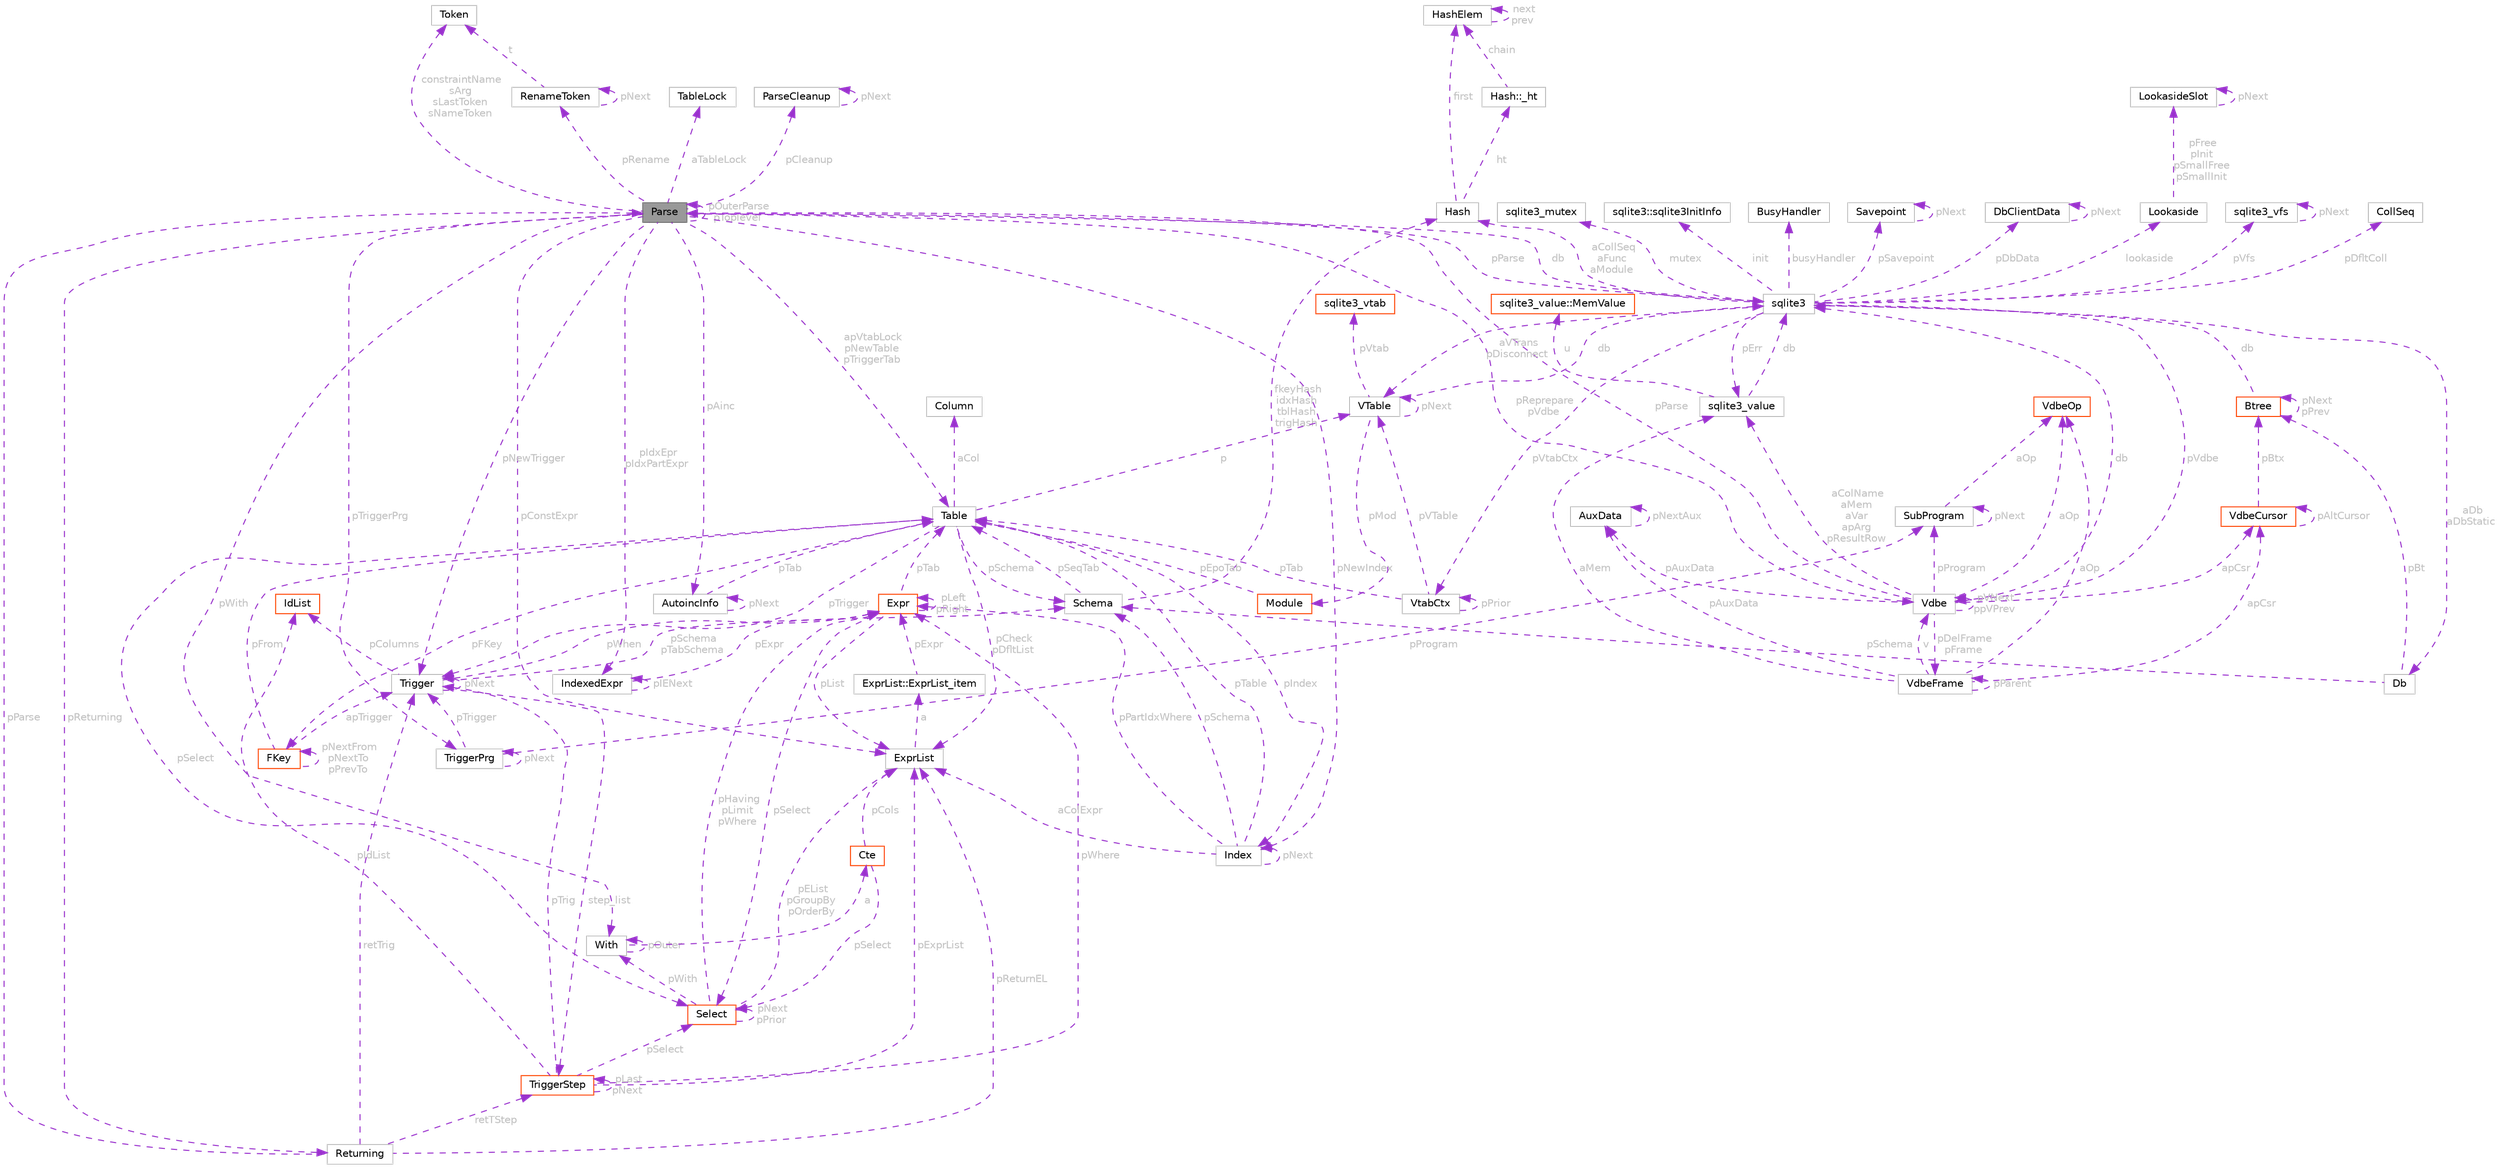 digraph "Parse"
{
 // LATEX_PDF_SIZE
  bgcolor="transparent";
  edge [fontname=Helvetica,fontsize=10,labelfontname=Helvetica,labelfontsize=10];
  node [fontname=Helvetica,fontsize=10,shape=box,height=0.2,width=0.4];
  Node1 [id="Node000001",label="Parse",height=0.2,width=0.4,color="gray40", fillcolor="grey60", style="filled", fontcolor="black",tooltip=" "];
  Node2 -> Node1 [id="edge1_Node000001_Node000002",dir="back",color="darkorchid3",style="dashed",tooltip=" ",label=" db",fontcolor="grey" ];
  Node2 [id="Node000002",label="sqlite3",height=0.2,width=0.4,color="grey75", fillcolor="white", style="filled",URL="$structsqlite3.html",tooltip=" "];
  Node3 -> Node2 [id="edge2_Node000002_Node000003",dir="back",color="darkorchid3",style="dashed",tooltip=" ",label=" pVfs",fontcolor="grey" ];
  Node3 [id="Node000003",label="sqlite3_vfs",height=0.2,width=0.4,color="grey75", fillcolor="white", style="filled",URL="$structsqlite3__vfs.html",tooltip=" "];
  Node3 -> Node3 [id="edge3_Node000003_Node000003",dir="back",color="darkorchid3",style="dashed",tooltip=" ",label=" pNext",fontcolor="grey" ];
  Node4 -> Node2 [id="edge4_Node000002_Node000004",dir="back",color="darkorchid3",style="dashed",tooltip=" ",label=" pVdbe",fontcolor="grey" ];
  Node4 [id="Node000004",label="Vdbe",height=0.2,width=0.4,color="grey75", fillcolor="white", style="filled",URL="$structVdbe.html",tooltip=" "];
  Node2 -> Node4 [id="edge5_Node000004_Node000002",dir="back",color="darkorchid3",style="dashed",tooltip=" ",label=" db",fontcolor="grey" ];
  Node4 -> Node4 [id="edge6_Node000004_Node000004",dir="back",color="darkorchid3",style="dashed",tooltip=" ",label=" pVNext\nppVPrev",fontcolor="grey" ];
  Node1 -> Node4 [id="edge7_Node000004_Node000001",dir="back",color="darkorchid3",style="dashed",tooltip=" ",label=" pParse",fontcolor="grey" ];
  Node5 -> Node4 [id="edge8_Node000004_Node000005",dir="back",color="darkorchid3",style="dashed",tooltip=" ",label=" aColName\naMem\naVar\napArg\npResultRow",fontcolor="grey" ];
  Node5 [id="Node000005",label="sqlite3_value",height=0.2,width=0.4,color="grey75", fillcolor="white", style="filled",URL="$structsqlite3__value.html",tooltip=" "];
  Node6 -> Node5 [id="edge9_Node000005_Node000006",dir="back",color="darkorchid3",style="dashed",tooltip=" ",label=" u",fontcolor="grey" ];
  Node6 [id="Node000006",label="sqlite3_value::MemValue",height=0.2,width=0.4,color="orangered", fillcolor="white", style="filled",URL="$unionsqlite3__value_1_1MemValue.html",tooltip=" "];
  Node2 -> Node5 [id="edge10_Node000005_Node000002",dir="back",color="darkorchid3",style="dashed",tooltip=" ",label=" db",fontcolor="grey" ];
  Node9 -> Node4 [id="edge11_Node000004_Node000009",dir="back",color="darkorchid3",style="dashed",tooltip=" ",label=" apCsr",fontcolor="grey" ];
  Node9 [id="Node000009",label="VdbeCursor",height=0.2,width=0.4,color="orangered", fillcolor="white", style="filled",URL="$structVdbeCursor.html",tooltip=" "];
  Node10 -> Node9 [id="edge12_Node000009_Node000010",dir="back",color="darkorchid3",style="dashed",tooltip=" ",label=" pBtx",fontcolor="grey" ];
  Node10 [id="Node000010",label="Btree",height=0.2,width=0.4,color="orangered", fillcolor="white", style="filled",URL="$structBtree.html",tooltip=" "];
  Node2 -> Node10 [id="edge13_Node000010_Node000002",dir="back",color="darkorchid3",style="dashed",tooltip=" ",label=" db",fontcolor="grey" ];
  Node10 -> Node10 [id="edge14_Node000010_Node000010",dir="back",color="darkorchid3",style="dashed",tooltip=" ",label=" pNext\npPrev",fontcolor="grey" ];
  Node9 -> Node9 [id="edge15_Node000009_Node000009",dir="back",color="darkorchid3",style="dashed",tooltip=" ",label=" pAltCursor",fontcolor="grey" ];
  Node44 -> Node4 [id="edge16_Node000004_Node000044",dir="back",color="darkorchid3",style="dashed",tooltip=" ",label=" aOp",fontcolor="grey" ];
  Node44 [id="Node000044",label="VdbeOp",height=0.2,width=0.4,color="orangered", fillcolor="white", style="filled",URL="$structVdbeOp.html",tooltip=" "];
  Node79 -> Node4 [id="edge17_Node000004_Node000079",dir="back",color="darkorchid3",style="dashed",tooltip=" ",label=" pDelFrame\npFrame",fontcolor="grey" ];
  Node79 [id="Node000079",label="VdbeFrame",height=0.2,width=0.4,color="grey75", fillcolor="white", style="filled",URL="$structVdbeFrame.html",tooltip=" "];
  Node4 -> Node79 [id="edge18_Node000079_Node000004",dir="back",color="darkorchid3",style="dashed",tooltip=" ",label=" v",fontcolor="grey" ];
  Node79 -> Node79 [id="edge19_Node000079_Node000079",dir="back",color="darkorchid3",style="dashed",tooltip=" ",label=" pParent",fontcolor="grey" ];
  Node44 -> Node79 [id="edge20_Node000079_Node000044",dir="back",color="darkorchid3",style="dashed",tooltip=" ",label=" aOp",fontcolor="grey" ];
  Node5 -> Node79 [id="edge21_Node000079_Node000005",dir="back",color="darkorchid3",style="dashed",tooltip=" ",label=" aMem",fontcolor="grey" ];
  Node9 -> Node79 [id="edge22_Node000079_Node000009",dir="back",color="darkorchid3",style="dashed",tooltip=" ",label=" apCsr",fontcolor="grey" ];
  Node80 -> Node79 [id="edge23_Node000079_Node000080",dir="back",color="darkorchid3",style="dashed",tooltip=" ",label=" pAuxData",fontcolor="grey" ];
  Node80 [id="Node000080",label="AuxData",height=0.2,width=0.4,color="grey75", fillcolor="white", style="filled",URL="$structAuxData.html",tooltip=" "];
  Node80 -> Node80 [id="edge24_Node000080_Node000080",dir="back",color="darkorchid3",style="dashed",tooltip=" ",label=" pNextAux",fontcolor="grey" ];
  Node77 -> Node4 [id="edge25_Node000004_Node000077",dir="back",color="darkorchid3",style="dashed",tooltip=" ",label=" pProgram",fontcolor="grey" ];
  Node77 [id="Node000077",label="SubProgram",height=0.2,width=0.4,color="grey75", fillcolor="white", style="filled",URL="$structSubProgram.html",tooltip=" "];
  Node44 -> Node77 [id="edge26_Node000077_Node000044",dir="back",color="darkorchid3",style="dashed",tooltip=" ",label=" aOp",fontcolor="grey" ];
  Node77 -> Node77 [id="edge27_Node000077_Node000077",dir="back",color="darkorchid3",style="dashed",tooltip=" ",label=" pNext",fontcolor="grey" ];
  Node80 -> Node4 [id="edge28_Node000004_Node000080",dir="back",color="darkorchid3",style="dashed",tooltip=" ",label=" pAuxData",fontcolor="grey" ];
  Node26 -> Node2 [id="edge29_Node000002_Node000026",dir="back",color="darkorchid3",style="dashed",tooltip=" ",label=" pDfltColl",fontcolor="grey" ];
  Node26 [id="Node000026",label="CollSeq",height=0.2,width=0.4,color="grey75", fillcolor="white", style="filled",URL="$structCollSeq.html",tooltip=" "];
  Node28 -> Node2 [id="edge30_Node000002_Node000028",dir="back",color="darkorchid3",style="dashed",tooltip=" ",label=" mutex",fontcolor="grey" ];
  Node28 [id="Node000028",label="sqlite3_mutex",height=0.2,width=0.4,color="grey75", fillcolor="white", style="filled",URL="$structsqlite3__mutex.html",tooltip=" "];
  Node81 -> Node2 [id="edge31_Node000002_Node000081",dir="back",color="darkorchid3",style="dashed",tooltip=" ",label=" aDb\naDbStatic",fontcolor="grey" ];
  Node81 [id="Node000081",label="Db",height=0.2,width=0.4,color="grey75", fillcolor="white", style="filled",URL="$structDb.html",tooltip=" "];
  Node10 -> Node81 [id="edge32_Node000081_Node000010",dir="back",color="darkorchid3",style="dashed",tooltip=" ",label=" pBt",fontcolor="grey" ];
  Node52 -> Node81 [id="edge33_Node000081_Node000052",dir="back",color="darkorchid3",style="dashed",tooltip=" ",label=" pSchema",fontcolor="grey" ];
  Node52 [id="Node000052",label="Schema",height=0.2,width=0.4,color="grey75", fillcolor="white", style="filled",URL="$structSchema.html",tooltip=" "];
  Node53 -> Node52 [id="edge34_Node000052_Node000053",dir="back",color="darkorchid3",style="dashed",tooltip=" ",label=" fkeyHash\nidxHash\ntblHash\ntrigHash",fontcolor="grey" ];
  Node53 [id="Node000053",label="Hash",height=0.2,width=0.4,color="grey75", fillcolor="white", style="filled",URL="$structHash.html",tooltip=" "];
  Node54 -> Node53 [id="edge35_Node000053_Node000054",dir="back",color="darkorchid3",style="dashed",tooltip=" ",label=" first",fontcolor="grey" ];
  Node54 [id="Node000054",label="HashElem",height=0.2,width=0.4,color="grey75", fillcolor="white", style="filled",URL="$structHashElem.html",tooltip=" "];
  Node54 -> Node54 [id="edge36_Node000054_Node000054",dir="back",color="darkorchid3",style="dashed",tooltip=" ",label=" next\nprev",fontcolor="grey" ];
  Node55 -> Node53 [id="edge37_Node000053_Node000055",dir="back",color="darkorchid3",style="dashed",tooltip=" ",label=" ht",fontcolor="grey" ];
  Node55 [id="Node000055",label="Hash::_ht",height=0.2,width=0.4,color="grey75", fillcolor="white", style="filled",URL="$structHash_1_1__ht.html",tooltip=" "];
  Node54 -> Node55 [id="edge38_Node000055_Node000054",dir="back",color="darkorchid3",style="dashed",tooltip=" ",label=" chain",fontcolor="grey" ];
  Node49 -> Node52 [id="edge39_Node000052_Node000049",dir="back",color="darkorchid3",style="dashed",tooltip=" ",label=" pSeqTab",fontcolor="grey" ];
  Node49 [id="Node000049",label="Table",height=0.2,width=0.4,color="grey75", fillcolor="white", style="filled",URL="$structTable.html",tooltip=" "];
  Node50 -> Node49 [id="edge40_Node000049_Node000050",dir="back",color="darkorchid3",style="dashed",tooltip=" ",label=" aCol",fontcolor="grey" ];
  Node50 [id="Node000050",label="Column",height=0.2,width=0.4,color="grey75", fillcolor="white", style="filled",URL="$structColumn.html",tooltip=" "];
  Node51 -> Node49 [id="edge41_Node000049_Node000051",dir="back",color="darkorchid3",style="dashed",tooltip=" ",label=" pIndex",fontcolor="grey" ];
  Node51 [id="Node000051",label="Index",height=0.2,width=0.4,color="grey75", fillcolor="white", style="filled",URL="$structIndex.html",tooltip=" "];
  Node49 -> Node51 [id="edge42_Node000051_Node000049",dir="back",color="darkorchid3",style="dashed",tooltip=" ",label=" pTable",fontcolor="grey" ];
  Node51 -> Node51 [id="edge43_Node000051_Node000051",dir="back",color="darkorchid3",style="dashed",tooltip=" ",label=" pNext",fontcolor="grey" ];
  Node52 -> Node51 [id="edge44_Node000051_Node000052",dir="back",color="darkorchid3",style="dashed",tooltip=" ",label=" pSchema",fontcolor="grey" ];
  Node56 -> Node51 [id="edge45_Node000051_Node000056",dir="back",color="darkorchid3",style="dashed",tooltip=" ",label=" pPartIdxWhere",fontcolor="grey" ];
  Node56 [id="Node000056",label="Expr",height=0.2,width=0.4,color="orangered", fillcolor="white", style="filled",URL="$structExpr.html",tooltip=" "];
  Node56 -> Node56 [id="edge46_Node000056_Node000056",dir="back",color="darkorchid3",style="dashed",tooltip=" ",label=" pLeft\npRight",fontcolor="grey" ];
  Node57 -> Node56 [id="edge47_Node000056_Node000057",dir="back",color="darkorchid3",style="dashed",tooltip=" ",label=" pList",fontcolor="grey" ];
  Node57 [id="Node000057",label="ExprList",height=0.2,width=0.4,color="grey75", fillcolor="white", style="filled",URL="$structExprList.html",tooltip=" "];
  Node58 -> Node57 [id="edge48_Node000057_Node000058",dir="back",color="darkorchid3",style="dashed",tooltip=" ",label=" a",fontcolor="grey" ];
  Node58 [id="Node000058",label="ExprList::ExprList_item",height=0.2,width=0.4,color="grey75", fillcolor="white", style="filled",URL="$structExprList_1_1ExprList__item.html",tooltip=" "];
  Node56 -> Node58 [id="edge49_Node000058_Node000056",dir="back",color="darkorchid3",style="dashed",tooltip=" ",label=" pExpr",fontcolor="grey" ];
  Node59 -> Node56 [id="edge50_Node000056_Node000059",dir="back",color="darkorchid3",style="dashed",tooltip=" ",label=" pSelect",fontcolor="grey" ];
  Node59 [id="Node000059",label="Select",height=0.2,width=0.4,color="orangered", fillcolor="white", style="filled",URL="$structSelect.html",tooltip=" "];
  Node57 -> Node59 [id="edge51_Node000059_Node000057",dir="back",color="darkorchid3",style="dashed",tooltip=" ",label=" pEList\npGroupBy\npOrderBy",fontcolor="grey" ];
  Node56 -> Node59 [id="edge52_Node000059_Node000056",dir="back",color="darkorchid3",style="dashed",tooltip=" ",label=" pHaving\npLimit\npWhere",fontcolor="grey" ];
  Node59 -> Node59 [id="edge53_Node000059_Node000059",dir="back",color="darkorchid3",style="dashed",tooltip=" ",label=" pNext\npPrior",fontcolor="grey" ];
  Node66 -> Node59 [id="edge54_Node000059_Node000066",dir="back",color="darkorchid3",style="dashed",tooltip=" ",label=" pWith",fontcolor="grey" ];
  Node66 [id="Node000066",label="With",height=0.2,width=0.4,color="grey75", fillcolor="white", style="filled",URL="$structWith.html",tooltip=" "];
  Node66 -> Node66 [id="edge55_Node000066_Node000066",dir="back",color="darkorchid3",style="dashed",tooltip=" ",label=" pOuter",fontcolor="grey" ];
  Node67 -> Node66 [id="edge56_Node000066_Node000067",dir="back",color="darkorchid3",style="dashed",tooltip=" ",label=" a",fontcolor="grey" ];
  Node67 [id="Node000067",label="Cte",height=0.2,width=0.4,color="orangered", fillcolor="white", style="filled",URL="$structCte.html",tooltip=" "];
  Node57 -> Node67 [id="edge57_Node000067_Node000057",dir="back",color="darkorchid3",style="dashed",tooltip=" ",label=" pCols",fontcolor="grey" ];
  Node59 -> Node67 [id="edge58_Node000067_Node000059",dir="back",color="darkorchid3",style="dashed",tooltip=" ",label=" pSelect",fontcolor="grey" ];
  Node49 -> Node56 [id="edge59_Node000056_Node000049",dir="back",color="darkorchid3",style="dashed",tooltip=" ",label=" pTab",fontcolor="grey" ];
  Node57 -> Node51 [id="edge60_Node000051_Node000057",dir="back",color="darkorchid3",style="dashed",tooltip=" ",label=" aColExpr",fontcolor="grey" ];
  Node57 -> Node49 [id="edge61_Node000049_Node000057",dir="back",color="darkorchid3",style="dashed",tooltip=" ",label=" pCheck\npDfltList",fontcolor="grey" ];
  Node72 -> Node49 [id="edge62_Node000049_Node000072",dir="back",color="darkorchid3",style="dashed",tooltip=" ",label=" pFKey",fontcolor="grey" ];
  Node72 [id="Node000072",label="FKey",height=0.2,width=0.4,color="orangered", fillcolor="white", style="filled",URL="$structFKey.html",tooltip=" "];
  Node49 -> Node72 [id="edge63_Node000072_Node000049",dir="back",color="darkorchid3",style="dashed",tooltip=" ",label=" pFrom",fontcolor="grey" ];
  Node72 -> Node72 [id="edge64_Node000072_Node000072",dir="back",color="darkorchid3",style="dashed",tooltip=" ",label=" pNextFrom\npNextTo\npPrevTo",fontcolor="grey" ];
  Node73 -> Node72 [id="edge65_Node000072_Node000073",dir="back",color="darkorchid3",style="dashed",tooltip=" ",label=" apTrigger",fontcolor="grey" ];
  Node73 [id="Node000073",label="Trigger",height=0.2,width=0.4,color="grey75", fillcolor="white", style="filled",URL="$structTrigger.html",tooltip=" "];
  Node56 -> Node73 [id="edge66_Node000073_Node000056",dir="back",color="darkorchid3",style="dashed",tooltip=" ",label=" pWhen",fontcolor="grey" ];
  Node63 -> Node73 [id="edge67_Node000073_Node000063",dir="back",color="darkorchid3",style="dashed",tooltip=" ",label=" pColumns",fontcolor="grey" ];
  Node63 [id="Node000063",label="IdList",height=0.2,width=0.4,color="orangered", fillcolor="white", style="filled",URL="$structIdList.html",tooltip=" "];
  Node52 -> Node73 [id="edge68_Node000073_Node000052",dir="back",color="darkorchid3",style="dashed",tooltip=" ",label=" pSchema\npTabSchema",fontcolor="grey" ];
  Node74 -> Node73 [id="edge69_Node000073_Node000074",dir="back",color="darkorchid3",style="dashed",tooltip=" ",label=" step_list",fontcolor="grey" ];
  Node74 [id="Node000074",label="TriggerStep",height=0.2,width=0.4,color="orangered", fillcolor="white", style="filled",URL="$structTriggerStep.html",tooltip=" "];
  Node73 -> Node74 [id="edge70_Node000074_Node000073",dir="back",color="darkorchid3",style="dashed",tooltip=" ",label=" pTrig",fontcolor="grey" ];
  Node59 -> Node74 [id="edge71_Node000074_Node000059",dir="back",color="darkorchid3",style="dashed",tooltip=" ",label=" pSelect",fontcolor="grey" ];
  Node56 -> Node74 [id="edge72_Node000074_Node000056",dir="back",color="darkorchid3",style="dashed",tooltip=" ",label=" pWhere",fontcolor="grey" ];
  Node57 -> Node74 [id="edge73_Node000074_Node000057",dir="back",color="darkorchid3",style="dashed",tooltip=" ",label=" pExprList",fontcolor="grey" ];
  Node63 -> Node74 [id="edge74_Node000074_Node000063",dir="back",color="darkorchid3",style="dashed",tooltip=" ",label=" pIdList",fontcolor="grey" ];
  Node74 -> Node74 [id="edge75_Node000074_Node000074",dir="back",color="darkorchid3",style="dashed",tooltip=" ",label=" pLast\npNext",fontcolor="grey" ];
  Node73 -> Node73 [id="edge76_Node000073_Node000073",dir="back",color="darkorchid3",style="dashed",tooltip=" ",label=" pNext",fontcolor="grey" ];
  Node59 -> Node49 [id="edge77_Node000049_Node000059",dir="back",color="darkorchid3",style="dashed",tooltip=" ",label=" pSelect",fontcolor="grey" ];
  Node47 -> Node49 [id="edge78_Node000049_Node000047",dir="back",color="darkorchid3",style="dashed",tooltip=" ",label=" p",fontcolor="grey" ];
  Node47 [id="Node000047",label="VTable",height=0.2,width=0.4,color="grey75", fillcolor="white", style="filled",URL="$structVTable.html",tooltip=" "];
  Node2 -> Node47 [id="edge79_Node000047_Node000002",dir="back",color="darkorchid3",style="dashed",tooltip=" ",label=" db",fontcolor="grey" ];
  Node48 -> Node47 [id="edge80_Node000047_Node000048",dir="back",color="darkorchid3",style="dashed",tooltip=" ",label=" pMod",fontcolor="grey" ];
  Node48 [id="Node000048",label="Module",height=0.2,width=0.4,color="orangered", fillcolor="white", style="filled",URL="$structModule.html",tooltip=" "];
  Node49 -> Node48 [id="edge81_Node000048_Node000049",dir="back",color="darkorchid3",style="dashed",tooltip=" ",label=" pEpoTab",fontcolor="grey" ];
  Node31 -> Node47 [id="edge82_Node000047_Node000031",dir="back",color="darkorchid3",style="dashed",tooltip=" ",label=" pVtab",fontcolor="grey" ];
  Node31 [id="Node000031",label="sqlite3_vtab",height=0.2,width=0.4,color="orangered", fillcolor="white", style="filled",URL="$structsqlite3__vtab.html",tooltip=" "];
  Node47 -> Node47 [id="edge83_Node000047_Node000047",dir="back",color="darkorchid3",style="dashed",tooltip=" ",label=" pNext",fontcolor="grey" ];
  Node73 -> Node49 [id="edge84_Node000049_Node000073",dir="back",color="darkorchid3",style="dashed",tooltip=" ",label=" pTrigger",fontcolor="grey" ];
  Node52 -> Node49 [id="edge85_Node000049_Node000052",dir="back",color="darkorchid3",style="dashed",tooltip=" ",label=" pSchema",fontcolor="grey" ];
  Node82 -> Node2 [id="edge86_Node000002_Node000082",dir="back",color="darkorchid3",style="dashed",tooltip=" ",label=" init",fontcolor="grey" ];
  Node82 [id="Node000082",label="sqlite3::sqlite3InitInfo",height=0.2,width=0.4,color="grey75", fillcolor="white", style="filled",URL="$structsqlite3_1_1sqlite3InitInfo.html",tooltip=" "];
  Node1 -> Node2 [id="edge87_Node000002_Node000001",dir="back",color="darkorchid3",style="dashed",tooltip=" ",label=" pParse",fontcolor="grey" ];
  Node5 -> Node2 [id="edge88_Node000002_Node000005",dir="back",color="darkorchid3",style="dashed",tooltip=" ",label=" pErr",fontcolor="grey" ];
  Node83 -> Node2 [id="edge89_Node000002_Node000083",dir="back",color="darkorchid3",style="dashed",tooltip=" ",label=" lookaside",fontcolor="grey" ];
  Node83 [id="Node000083",label="Lookaside",height=0.2,width=0.4,color="grey75", fillcolor="white", style="filled",URL="$structLookaside.html",tooltip=" "];
  Node84 -> Node83 [id="edge90_Node000083_Node000084",dir="back",color="darkorchid3",style="dashed",tooltip=" ",label=" pFree\npInit\npSmallFree\npSmallInit",fontcolor="grey" ];
  Node84 [id="Node000084",label="LookasideSlot",height=0.2,width=0.4,color="grey75", fillcolor="white", style="filled",URL="$structLookasideSlot.html",tooltip=" "];
  Node84 -> Node84 [id="edge91_Node000084_Node000084",dir="back",color="darkorchid3",style="dashed",tooltip=" ",label=" pNext",fontcolor="grey" ];
  Node53 -> Node2 [id="edge92_Node000002_Node000053",dir="back",color="darkorchid3",style="dashed",tooltip=" ",label=" aCollSeq\naFunc\naModule",fontcolor="grey" ];
  Node85 -> Node2 [id="edge93_Node000002_Node000085",dir="back",color="darkorchid3",style="dashed",tooltip=" ",label=" pVtabCtx",fontcolor="grey" ];
  Node85 [id="Node000085",label="VtabCtx",height=0.2,width=0.4,color="grey75", fillcolor="white", style="filled",URL="$structVtabCtx.html",tooltip=" "];
  Node47 -> Node85 [id="edge94_Node000085_Node000047",dir="back",color="darkorchid3",style="dashed",tooltip=" ",label=" pVTable",fontcolor="grey" ];
  Node49 -> Node85 [id="edge95_Node000085_Node000049",dir="back",color="darkorchid3",style="dashed",tooltip=" ",label=" pTab",fontcolor="grey" ];
  Node85 -> Node85 [id="edge96_Node000085_Node000085",dir="back",color="darkorchid3",style="dashed",tooltip=" ",label=" pPrior",fontcolor="grey" ];
  Node47 -> Node2 [id="edge97_Node000002_Node000047",dir="back",color="darkorchid3",style="dashed",tooltip=" ",label=" aVTrans\npDisconnect",fontcolor="grey" ];
  Node86 -> Node2 [id="edge98_Node000002_Node000086",dir="back",color="darkorchid3",style="dashed",tooltip=" ",label=" busyHandler",fontcolor="grey" ];
  Node86 [id="Node000086",label="BusyHandler",height=0.2,width=0.4,color="grey75", fillcolor="white", style="filled",URL="$structBusyHandler.html",tooltip=" "];
  Node87 -> Node2 [id="edge99_Node000002_Node000087",dir="back",color="darkorchid3",style="dashed",tooltip=" ",label=" pSavepoint",fontcolor="grey" ];
  Node87 [id="Node000087",label="Savepoint",height=0.2,width=0.4,color="grey75", fillcolor="white", style="filled",URL="$structSavepoint.html",tooltip=" "];
  Node87 -> Node87 [id="edge100_Node000087_Node000087",dir="back",color="darkorchid3",style="dashed",tooltip=" ",label=" pNext",fontcolor="grey" ];
  Node88 -> Node2 [id="edge101_Node000002_Node000088",dir="back",color="darkorchid3",style="dashed",tooltip=" ",label=" pDbData",fontcolor="grey" ];
  Node88 [id="Node000088",label="DbClientData",height=0.2,width=0.4,color="grey75", fillcolor="white", style="filled",URL="$structDbClientData.html",tooltip=" "];
  Node88 -> Node88 [id="edge102_Node000088_Node000088",dir="back",color="darkorchid3",style="dashed",tooltip=" ",label=" pNext",fontcolor="grey" ];
  Node4 -> Node1 [id="edge103_Node000001_Node000004",dir="back",color="darkorchid3",style="dashed",tooltip=" ",label=" pReprepare\npVdbe",fontcolor="grey" ];
  Node57 -> Node1 [id="edge104_Node000001_Node000057",dir="back",color="darkorchid3",style="dashed",tooltip=" ",label=" pConstExpr",fontcolor="grey" ];
  Node89 -> Node1 [id="edge105_Node000001_Node000089",dir="back",color="darkorchid3",style="dashed",tooltip=" ",label=" pIdxEpr\npIdxPartExpr",fontcolor="grey" ];
  Node89 [id="Node000089",label="IndexedExpr",height=0.2,width=0.4,color="grey75", fillcolor="white", style="filled",URL="$structIndexedExpr.html",tooltip=" "];
  Node56 -> Node89 [id="edge106_Node000089_Node000056",dir="back",color="darkorchid3",style="dashed",tooltip=" ",label=" pExpr",fontcolor="grey" ];
  Node89 -> Node89 [id="edge107_Node000089_Node000089",dir="back",color="darkorchid3",style="dashed",tooltip=" ",label=" pIENext",fontcolor="grey" ];
  Node90 -> Node1 [id="edge108_Node000001_Node000090",dir="back",color="darkorchid3",style="dashed",tooltip=" ",label=" aTableLock",fontcolor="grey" ];
  Node90 [id="Node000090",label="TableLock",height=0.2,width=0.4,color="grey75", fillcolor="white", style="filled",URL="$structTableLock.html",tooltip=" "];
  Node91 -> Node1 [id="edge109_Node000001_Node000091",dir="back",color="darkorchid3",style="dashed",tooltip=" ",label=" pAinc",fontcolor="grey" ];
  Node91 [id="Node000091",label="AutoincInfo",height=0.2,width=0.4,color="grey75", fillcolor="white", style="filled",URL="$structAutoincInfo.html",tooltip=" "];
  Node91 -> Node91 [id="edge110_Node000091_Node000091",dir="back",color="darkorchid3",style="dashed",tooltip=" ",label=" pNext",fontcolor="grey" ];
  Node49 -> Node91 [id="edge111_Node000091_Node000049",dir="back",color="darkorchid3",style="dashed",tooltip=" ",label=" pTab",fontcolor="grey" ];
  Node1 -> Node1 [id="edge112_Node000001_Node000001",dir="back",color="darkorchid3",style="dashed",tooltip=" ",label=" pOuterParse\npToplevel",fontcolor="grey" ];
  Node49 -> Node1 [id="edge113_Node000001_Node000049",dir="back",color="darkorchid3",style="dashed",tooltip=" ",label=" apVtabLock\npNewTable\npTriggerTab",fontcolor="grey" ];
  Node92 -> Node1 [id="edge114_Node000001_Node000092",dir="back",color="darkorchid3",style="dashed",tooltip=" ",label=" pTriggerPrg",fontcolor="grey" ];
  Node92 [id="Node000092",label="TriggerPrg",height=0.2,width=0.4,color="grey75", fillcolor="white", style="filled",URL="$structTriggerPrg.html",tooltip=" "];
  Node73 -> Node92 [id="edge115_Node000092_Node000073",dir="back",color="darkorchid3",style="dashed",tooltip=" ",label=" pTrigger",fontcolor="grey" ];
  Node92 -> Node92 [id="edge116_Node000092_Node000092",dir="back",color="darkorchid3",style="dashed",tooltip=" ",label=" pNext",fontcolor="grey" ];
  Node77 -> Node92 [id="edge117_Node000092_Node000077",dir="back",color="darkorchid3",style="dashed",tooltip=" ",label=" pProgram",fontcolor="grey" ];
  Node93 -> Node1 [id="edge118_Node000001_Node000093",dir="back",color="darkorchid3",style="dashed",tooltip=" ",label=" pCleanup",fontcolor="grey" ];
  Node93 [id="Node000093",label="ParseCleanup",height=0.2,width=0.4,color="grey75", fillcolor="white", style="filled",URL="$structParseCleanup.html",tooltip=" "];
  Node93 -> Node93 [id="edge119_Node000093_Node000093",dir="back",color="darkorchid3",style="dashed",tooltip=" ",label=" pNext",fontcolor="grey" ];
  Node94 -> Node1 [id="edge120_Node000001_Node000094",dir="back",color="darkorchid3",style="dashed",tooltip=" ",label=" constraintName\nsArg\nsLastToken\nsNameToken",fontcolor="grey" ];
  Node94 [id="Node000094",label="Token",height=0.2,width=0.4,color="grey75", fillcolor="white", style="filled",URL="$structToken.html",tooltip=" "];
  Node95 -> Node1 [id="edge121_Node000001_Node000095",dir="back",color="darkorchid3",style="dashed",tooltip=" ",label=" pReturning",fontcolor="grey" ];
  Node95 [id="Node000095",label="Returning",height=0.2,width=0.4,color="grey75", fillcolor="white", style="filled",URL="$structReturning.html",tooltip=" "];
  Node1 -> Node95 [id="edge122_Node000095_Node000001",dir="back",color="darkorchid3",style="dashed",tooltip=" ",label=" pParse",fontcolor="grey" ];
  Node57 -> Node95 [id="edge123_Node000095_Node000057",dir="back",color="darkorchid3",style="dashed",tooltip=" ",label=" pReturnEL",fontcolor="grey" ];
  Node73 -> Node95 [id="edge124_Node000095_Node000073",dir="back",color="darkorchid3",style="dashed",tooltip=" ",label=" retTrig",fontcolor="grey" ];
  Node74 -> Node95 [id="edge125_Node000095_Node000074",dir="back",color="darkorchid3",style="dashed",tooltip=" ",label=" retTStep",fontcolor="grey" ];
  Node51 -> Node1 [id="edge126_Node000001_Node000051",dir="back",color="darkorchid3",style="dashed",tooltip=" ",label=" pNewIndex",fontcolor="grey" ];
  Node73 -> Node1 [id="edge127_Node000001_Node000073",dir="back",color="darkorchid3",style="dashed",tooltip=" ",label=" pNewTrigger",fontcolor="grey" ];
  Node66 -> Node1 [id="edge128_Node000001_Node000066",dir="back",color="darkorchid3",style="dashed",tooltip=" ",label=" pWith",fontcolor="grey" ];
  Node96 -> Node1 [id="edge129_Node000001_Node000096",dir="back",color="darkorchid3",style="dashed",tooltip=" ",label=" pRename",fontcolor="grey" ];
  Node96 [id="Node000096",label="RenameToken",height=0.2,width=0.4,color="grey75", fillcolor="white", style="filled",URL="$structRenameToken.html",tooltip=" "];
  Node94 -> Node96 [id="edge130_Node000096_Node000094",dir="back",color="darkorchid3",style="dashed",tooltip=" ",label=" t",fontcolor="grey" ];
  Node96 -> Node96 [id="edge131_Node000096_Node000096",dir="back",color="darkorchid3",style="dashed",tooltip=" ",label=" pNext",fontcolor="grey" ];
}
